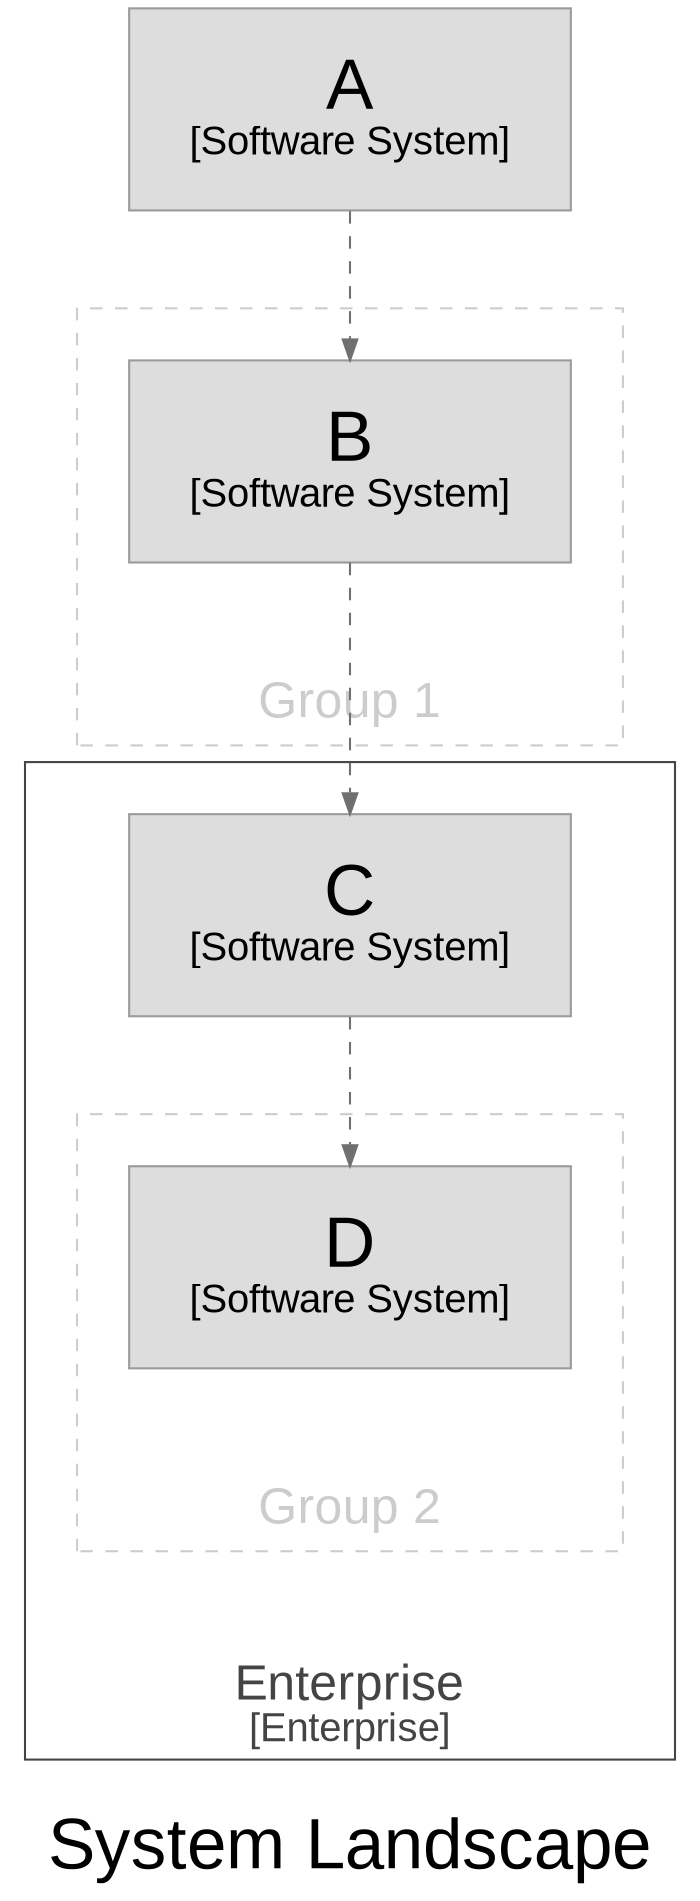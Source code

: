 digraph {
  compound=true
  graph [fontname="Arial", rankdir=TB, ranksep=1.0, nodesep=1.0]
  node [fontname="Arial", shape=box, margin="0.4,0.3"]
  edge [fontname="Arial"]
  label=<<br /><font point-size="34">System Landscape</font>>

  subgraph cluster_enterprise {
    margin=25
    label=<<font point-size="24"><br />Enterprise</font><br /><font point-size="19">[Enterprise]</font>>
    labelloc=b
    color="#444444"
    fontcolor="#444444"
    fillcolor="#ffffff"

    subgraph "cluster_group_Group 2" {
      margin=25
      label=<<font point-size="24"><br />Group 2</font>>
      labelloc=b
      color="#cccccc"
      fontcolor="#cccccc"
      fillcolor="#ffffff"
      style="dashed"

      4 [id=4,shape=rect, label=<<font point-size="34">D</font><br /><font point-size="19">[Software System]</font>>, style=filled, color="#9a9a9a", fillcolor="#dddddd", fontcolor="#000000"]
    }

    3 [id=3,shape=rect, label=<<font point-size="34">C</font><br /><font point-size="19">[Software System]</font>>, style=filled, color="#9a9a9a", fillcolor="#dddddd", fontcolor="#000000"]
  }

  subgraph "cluster_group_Group 1" {
    margin=25
    label=<<font point-size="24"><br />Group 1</font>>
    labelloc=b
    color="#cccccc"
    fontcolor="#cccccc"
    fillcolor="#ffffff"
    style="dashed"

    2 [id=2,shape=rect, label=<<font point-size="34">B</font><br /><font point-size="19">[Software System]</font>>, style=filled, color="#9a9a9a", fillcolor="#dddddd", fontcolor="#000000"]
  }

  1 [id=1,shape=rect, label=<<font point-size="34">A</font><br /><font point-size="19">[Software System]</font>>, style=filled, color="#9a9a9a", fillcolor="#dddddd", fontcolor="#000000"]

  2 -> 3 [id=10, label=<>, style="dashed", color="#707070", fontcolor="#707070"]
  3 -> 4 [id=12, label=<>, style="dashed", color="#707070", fontcolor="#707070"]
  1 -> 2 [id=9, label=<>, style="dashed", color="#707070", fontcolor="#707070"]
}